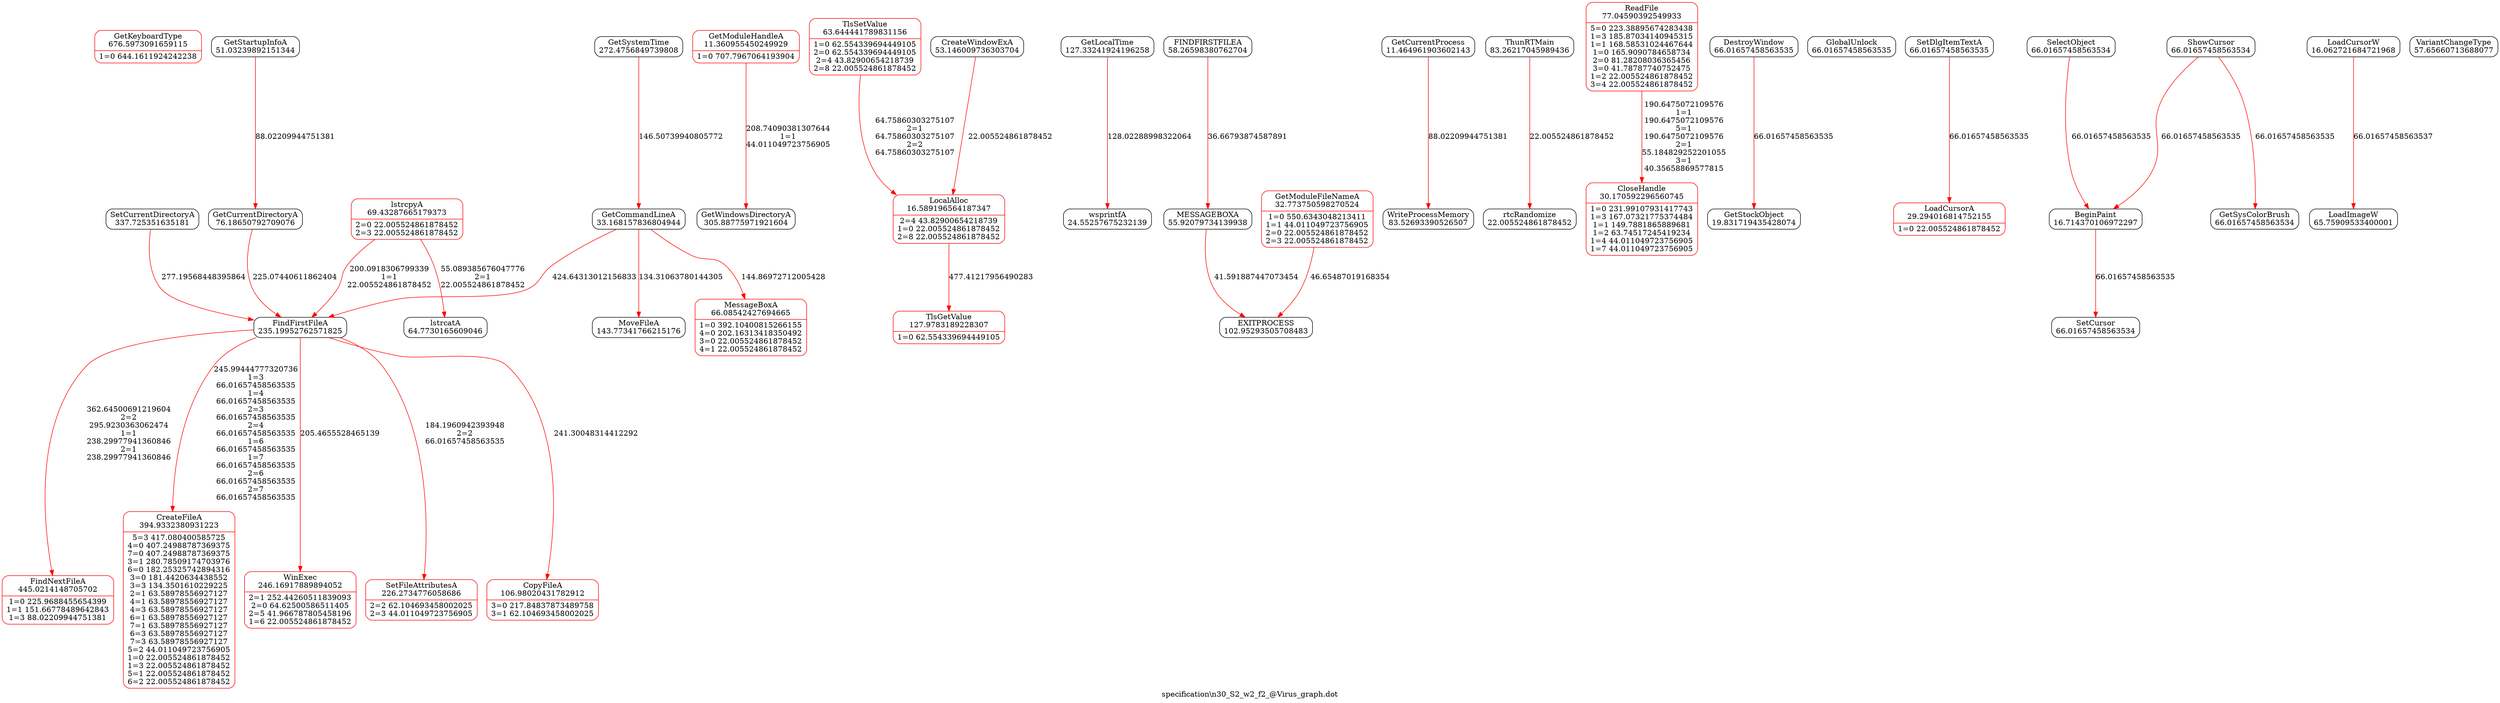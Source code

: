 digraph graphname { node [style=rounded]; label="specification\\n30_S2_w2_f2_@Virus_graph.dot";
GetKeyboardType	 [shape=record label="{GetKeyboardType\n676.5973091659115|{1=0 644.1611924242238}}" color=red];
FindNextFileA	 [shape=record label="{FindNextFileA\n445.0214148705702|{1=0 225.9688455654399\n1=1 151.66778489642843\n1=3 88.02209944751381}}" color=red];
CreateFileA	 [shape=record label="{CreateFileA\n394.9332380931223|{5=3 417.080400585725\n4=0 407.24988787369375\n7=0 407.24988787369375\n3=1 280.78509174703976\n6=0 182.25325742894316\n3=0 181.4420634438552\n3=3 134.3501610229225\n2=1 63.58978556927127\n4=1 63.58978556927127\n4=3 63.58978556927127\n6=1 63.58978556927127\n7=1 63.58978556927127\n6=3 63.58978556927127\n7=3 63.58978556927127\n5=2 44.011049723756905\n1=0 22.005524861878452\n1=3 22.005524861878452\n5=1 22.005524861878452\n6=2 22.005524861878452}}" color=red];
SetCurrentDirectoryA	 [shape=record label="{SetCurrentDirectoryA\n337.725351635181}" color=black];
GetWindowsDirectoryA	 [shape=record label="{GetWindowsDirectoryA\n305.88775971921604}" color=black];
GetSystemTime	 [shape=record label="{GetSystemTime\n272.4756849739808}" color=black];
WinExec	 [shape=record label="{WinExec\n246.16917889894052|{2=1 252.44260511839093\n2=0 64.62500586511405\n2=5 41.966787805458196\n1=6 22.005524861878452}}" color=red];
FindFirstFileA	 [shape=record label="{FindFirstFileA\n235.19952762571825}" color=black];
SetFileAttributesA	 [shape=record label="{SetFileAttributesA\n226.2734776058686|{2=2 62.104693458002025\n2=3 44.011049723756905}}" color=red];
MoveFileA	 [shape=record label="{MoveFileA\n143.77341766215176}" color=black];
TlsGetValue	 [shape=record label="{TlsGetValue\n127.9783189228307|{1=0 62.554339694449105}}" color=red];
GetLocalTime	 [shape=record label="{GetLocalTime\n127.33241924196258}" color=black];
CopyFileA	 [shape=record label="{CopyFileA\n106.98020431782912|{3=0 217.84837873489758\n3=1 62.104693458002025}}" color=red];
EXITPROCESS	 [shape=record label="{EXITPROCESS\n102.95293505708483}" color=black];
WriteProcessMemory	 [shape=record label="{WriteProcessMemory\n83.52693390526507}" color=black];
ThunRTMain	 [shape=record label="{ThunRTMain\n83.26217045989436}" color=black];
ReadFile	 [shape=record label="{ReadFile\n77.04590392549933|{5=0 223.38895674283438\n1=3 185.87034140945315\n1=1 168.58531024467644\n1=0 165.9090784658734\n2=0 81.28208036365456\n3=0 41.78787740752475\n1=2 22.005524861878452\n3=4 22.005524861878452}}" color=red];
GetCurrentDirectoryA	 [shape=record label="{GetCurrentDirectoryA\n76.18650792709076}" color=black];
lstrcpyA	 [shape=record label="{lstrcpyA\n69.43287665179373|{2=0 22.005524861878452\n2=3 22.005524861878452}}" color=red];
MessageBoxA	 [shape=record label="{MessageBoxA\n66.08542427694665|{1=0 392.10400815266155\n4=0 202.16313418350492\n3=0 22.005524861878452\n4=1 22.005524861878452}}" color=red];
DestroyWindow	 [shape=record label="{DestroyWindow\n66.01657458563535}" color=black];
GlobalUnlock	 [shape=record label="{GlobalUnlock\n66.01657458563535}" color=black];
SetDlgItemTextA	 [shape=record label="{SetDlgItemTextA\n66.01657458563535}" color=black];
SelectObject	 [shape=record label="{SelectObject\n66.01657458563534}" color=black];
GetSysColorBrush	 [shape=record label="{GetSysColorBrush\n66.01657458563534}" color=black];
SetCursor	 [shape=record label="{SetCursor\n66.01657458563534}" color=black];
ShowCursor	 [shape=record label="{ShowCursor\n66.01657458563534}" color=black];
LoadImageW	 [shape=record label="{LoadImageW\n65.75909533400001}" color=black];
lstrcatA	 [shape=record label="{lstrcatA\n64.7730165609046}" color=black];
TlsSetValue	 [shape=record label="{TlsSetValue\n63.644441789831156|{1=0 62.554339694449105\n2=0 62.554339694449105\n2=4 43.82900654218739\n2=8 22.005524861878452}}" color=red];
FINDFIRSTFILEA	 [shape=record label="{FINDFIRSTFILEA\n58.26598380762704}" color=black];
VariantChangeType	 [shape=record label="{VariantChangeType\n57.65660713688077}" color=black];
MESSAGEBOXA	 [shape=record label="{MESSAGEBOXA\n55.92079734139938}" color=black];
CreateWindowExA	 [shape=record label="{CreateWindowExA\n53.146009736303704}" color=black];
GetStartupInfoA	 [shape=record label="{GetStartupInfoA\n51.03239892151344}" color=black];
GetModuleHandleA	 [shape=record label="{GetModuleHandleA\n11.360955450249929|{1=0 707.7967064193904}}" color=red];
GetCommandLineA	 [shape=record label="{GetCommandLineA\n33.168157836804944}" color=black];
LocalAlloc	 [shape=record label="{LocalAlloc\n16.589196564187347|{2=4 43.82900654218739\n1=0 22.005524861878452\n2=8 22.005524861878452}}" color=red];
wsprintfA	 [shape=record label="{wsprintfA\n24.55257675232139}" color=black];
GetModuleFileNameA	 [shape=record label="{GetModuleFileNameA\n32.773750598270524|{1=0 550.6343048213411\n1=1 44.011049723756905\n2=0 22.005524861878452\n2=3 22.005524861878452}}" color=red];
GetCurrentProcess	 [shape=record label="{GetCurrentProcess\n11.464961903602143}" color=black];
rtcRandomize	 [shape=record label="{rtcRandomize\n22.005524861878452}" color=black];
CloseHandle	 [shape=record label="{CloseHandle\n30.170592296560745|{1=0 231.99107931417743\n1=3 167.07321775374484\n1=1 149.7881865889681\n1=2 63.74517245419234\n1=4 44.011049723756905\n1=7 44.011049723756905}}" color=red];
GetStockObject	 [shape=record label="{GetStockObject\n19.831719435428074}" color=black];
LoadCursorA	 [shape=record label="{LoadCursorA\n29.294016814752155|{1=0 22.005524861878452}}" color=red];
BeginPaint	 [shape=record label="{BeginPaint\n16.714370106972297}" color=black];
LoadCursorW	 [shape=record label="{LoadCursorW\n16.062721684721968}" color=black];
FindFirstFileA->FindNextFileA	 [label="362.64500691219604\n2=2\n295.9230363062474\n1=1\n238.29977941360846\n2=1\n238.29977941360846" color=red];
FindFirstFileA->CreateFileA	 [label="245.99444777320736\n1=3\n66.01657458563535\n1=4\n66.01657458563535\n2=3\n66.01657458563535\n2=4\n66.01657458563535\n1=6\n66.01657458563535\n1=7\n66.01657458563535\n2=6\n66.01657458563535\n2=7\n66.01657458563535" color=red];
SetCurrentDirectoryA->FindFirstFileA	 [label="277.19568448395864" color=red];
GetModuleHandleA->GetWindowsDirectoryA	 [label="208.74090381307644\n1=1\n44.011049723756905" color=red];
GetSystemTime->GetCommandLineA	 [label="146.50739940805772" color=red];
FindFirstFileA->WinExec	 [label="205.4655528465139" color=red];
GetCommandLineA->FindFirstFileA	 [label="424.64313012156833" color=red];
FindFirstFileA->SetFileAttributesA	 [label="184.1960942393948\n2=2\n66.01657458563535" color=red];
GetCommandLineA->MoveFileA	 [label="134.31063780144305" color=red];
LocalAlloc->TlsGetValue	 [label="477.41217956490283" color=red];
GetLocalTime->wsprintfA	 [label="128.02288998322064" color=red];
FindFirstFileA->CopyFileA	 [label="241.30048314412292" color=red];
GetModuleFileNameA->EXITPROCESS	 [label="46.65487019168354" color=red];
GetCurrentProcess->WriteProcessMemory	 [label="88.02209944751381" color=red];
ThunRTMain->rtcRandomize	 [label="22.005524861878452" color=red];
ReadFile->CloseHandle	 [label="190.6475072109576\n1=1\n190.6475072109576\n5=1\n190.6475072109576\n2=1\n55.184829252201055\n3=1\n40.35658869577815" color=red];
GetCurrentDirectoryA->FindFirstFileA	 [label="225.07440611862404" color=red];
lstrcpyA->FindFirstFileA	 [label="200.0918306799339\n1=1\n22.005524861878452" color=red];
GetCommandLineA->MessageBoxA	 [label="144.86972712005428" color=red];
DestroyWindow->GetStockObject	 [label="66.01657458563535" color=red];
SetDlgItemTextA->LoadCursorA	 [label="66.01657458563535" color=red];
SelectObject->BeginPaint	 [label="66.01657458563535" color=red];
ShowCursor->GetSysColorBrush	 [label="66.01657458563535" color=red];
BeginPaint->SetCursor	 [label="66.01657458563535" color=red];
ShowCursor->BeginPaint	 [label="66.01657458563535" color=red];
LoadCursorW->LoadImageW	 [label="66.01657458563537" color=red];
lstrcpyA->lstrcatA	 [label="55.089385676047776\n2=1\n22.005524861878452" color=red];
TlsSetValue->LocalAlloc	 [label="64.75860303275107\n2=1\n64.75860303275107\n2=2\n64.75860303275107" color=red];
FINDFIRSTFILEA->MESSAGEBOXA	 [label="36.66793874587891" color=red];
MESSAGEBOXA->EXITPROCESS	 [label="41.591887447073454" color=red];
CreateWindowExA->LocalAlloc	 [label="22.005524861878452" color=red];
GetStartupInfoA->GetCurrentDirectoryA	 [label="88.02209944751381" color=red];
}
